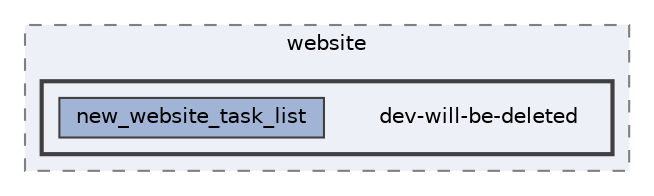 digraph "dev.sharpishly.com/website/dev-will-be-deleted"
{
 // LATEX_PDF_SIZE
  bgcolor="transparent";
  edge [fontname=Helvetica,fontsize=10,labelfontname=Helvetica,labelfontsize=10];
  node [fontname=Helvetica,fontsize=10,shape=box,height=0.2,width=0.4];
  compound=true
  subgraph clusterdir_ff6f6bce3f2bcf9a6c79877f9e9672f6 {
    graph [ bgcolor="#edf0f7", pencolor="grey50", label="website", fontname=Helvetica,fontsize=10 style="filled,dashed", URL="dir_ff6f6bce3f2bcf9a6c79877f9e9672f6.html",tooltip=""]
  subgraph clusterdir_d325ad82c330f7ac7e9578018088269b {
    graph [ bgcolor="#edf0f7", pencolor="grey25", label="", fontname=Helvetica,fontsize=10 style="filled,bold", URL="dir_d325ad82c330f7ac7e9578018088269b.html",tooltip=""]
    dir_d325ad82c330f7ac7e9578018088269b [shape=plaintext, label="dev-will-be-deleted"];
  dir_e0bac24fdc75664cb24c0c9aecec57d2 [label="new_website_task_list", fillcolor="#a2b4d6", color="grey25", style="filled", URL="dir_e0bac24fdc75664cb24c0c9aecec57d2.html",tooltip=""];
  }
  }
}
